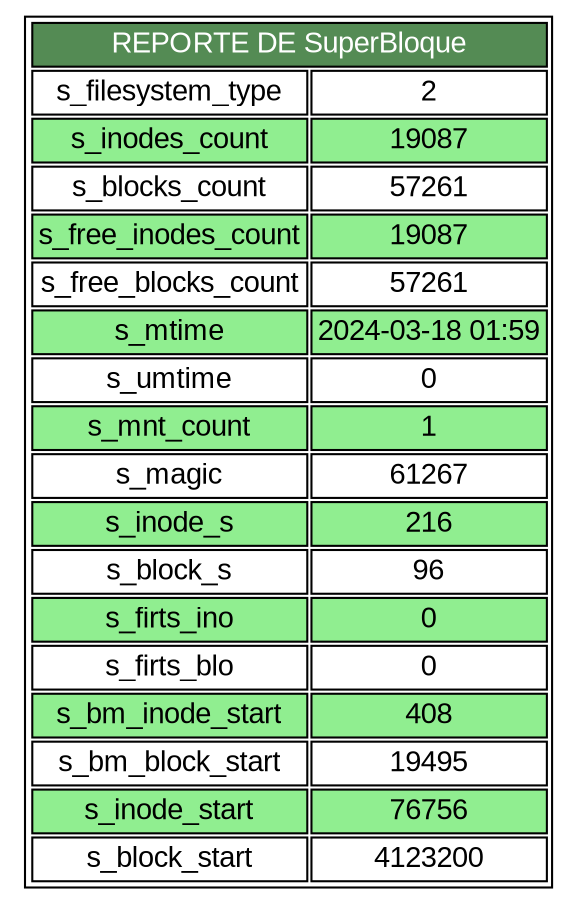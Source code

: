 digraph SuperBloque{
node [ shape=none fontname=Arial ]
n1 [ label = <
<table>
<tr><td colspan="2" bgcolor="palegreen4"><font color="white">REPORTE DE SuperBloque</font></td></tr>
<tr><td bgcolor="white">s_filesystem_type</td><td bgcolor="white">2</td></tr>
<tr><td bgcolor="palegreen2">s_inodes_count</td><td bgcolor="palegreen2">19087</td></tr>
<tr><td bgcolor="white">s_blocks_count</td><td bgcolor="white">57261</td></tr>
<tr><td bgcolor="palegreen2">s_free_inodes_count</td><td bgcolor="palegreen2">19087</td></tr>
<tr><td bgcolor="white">s_free_blocks_count</td><td bgcolor="white">57261</td></tr>
<tr><td bgcolor="palegreen2">s_mtime</td><td bgcolor="palegreen2">2024-03-18 01:59</td></tr>
<tr><td bgcolor="white">s_umtime</td><td bgcolor="white">0</td></tr>
<tr><td bgcolor="palegreen2">s_mnt_count</td><td bgcolor="palegreen2">1</td></tr>
<tr><td bgcolor="white">s_magic</td><td bgcolor="white">61267</td></tr>
<tr><td bgcolor="palegreen2">s_inode_s</td><td bgcolor="palegreen2">216</td></tr>
<tr><td bgcolor="white">s_block_s</td><td bgcolor="white">96</td></tr>
<tr><td bgcolor="palegreen2">s_firts_ino</td><td bgcolor="palegreen2">0</td></tr>
<tr><td bgcolor="white">s_firts_blo</td><td bgcolor="white">0</td></tr>
<tr><td bgcolor="palegreen2">s_bm_inode_start</td><td bgcolor="palegreen2">408</td></tr>
<tr><td bgcolor="white">s_bm_block_start</td><td bgcolor="white">19495</td></tr>
<tr><td bgcolor="palegreen2">s_inode_start</td><td bgcolor="palegreen2">76756</td></tr>
<tr><td bgcolor="white">s_block_start</td><td bgcolor="white">4123200</td></tr>
</table>
> ]
}
